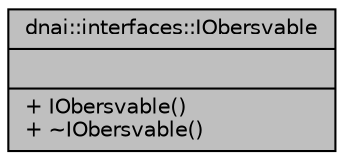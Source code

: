 digraph "dnai::interfaces::IObersvable"
{
  edge [fontname="Helvetica",fontsize="10",labelfontname="Helvetica",labelfontsize="10"];
  node [fontname="Helvetica",fontsize="10",shape=record];
  Node1 [label="{dnai::interfaces::IObersvable\n||+ IObersvable()\l+ ~IObersvable()\l}",height=0.2,width=0.4,color="black", fillcolor="grey75", style="filled", fontcolor="black"];
}
